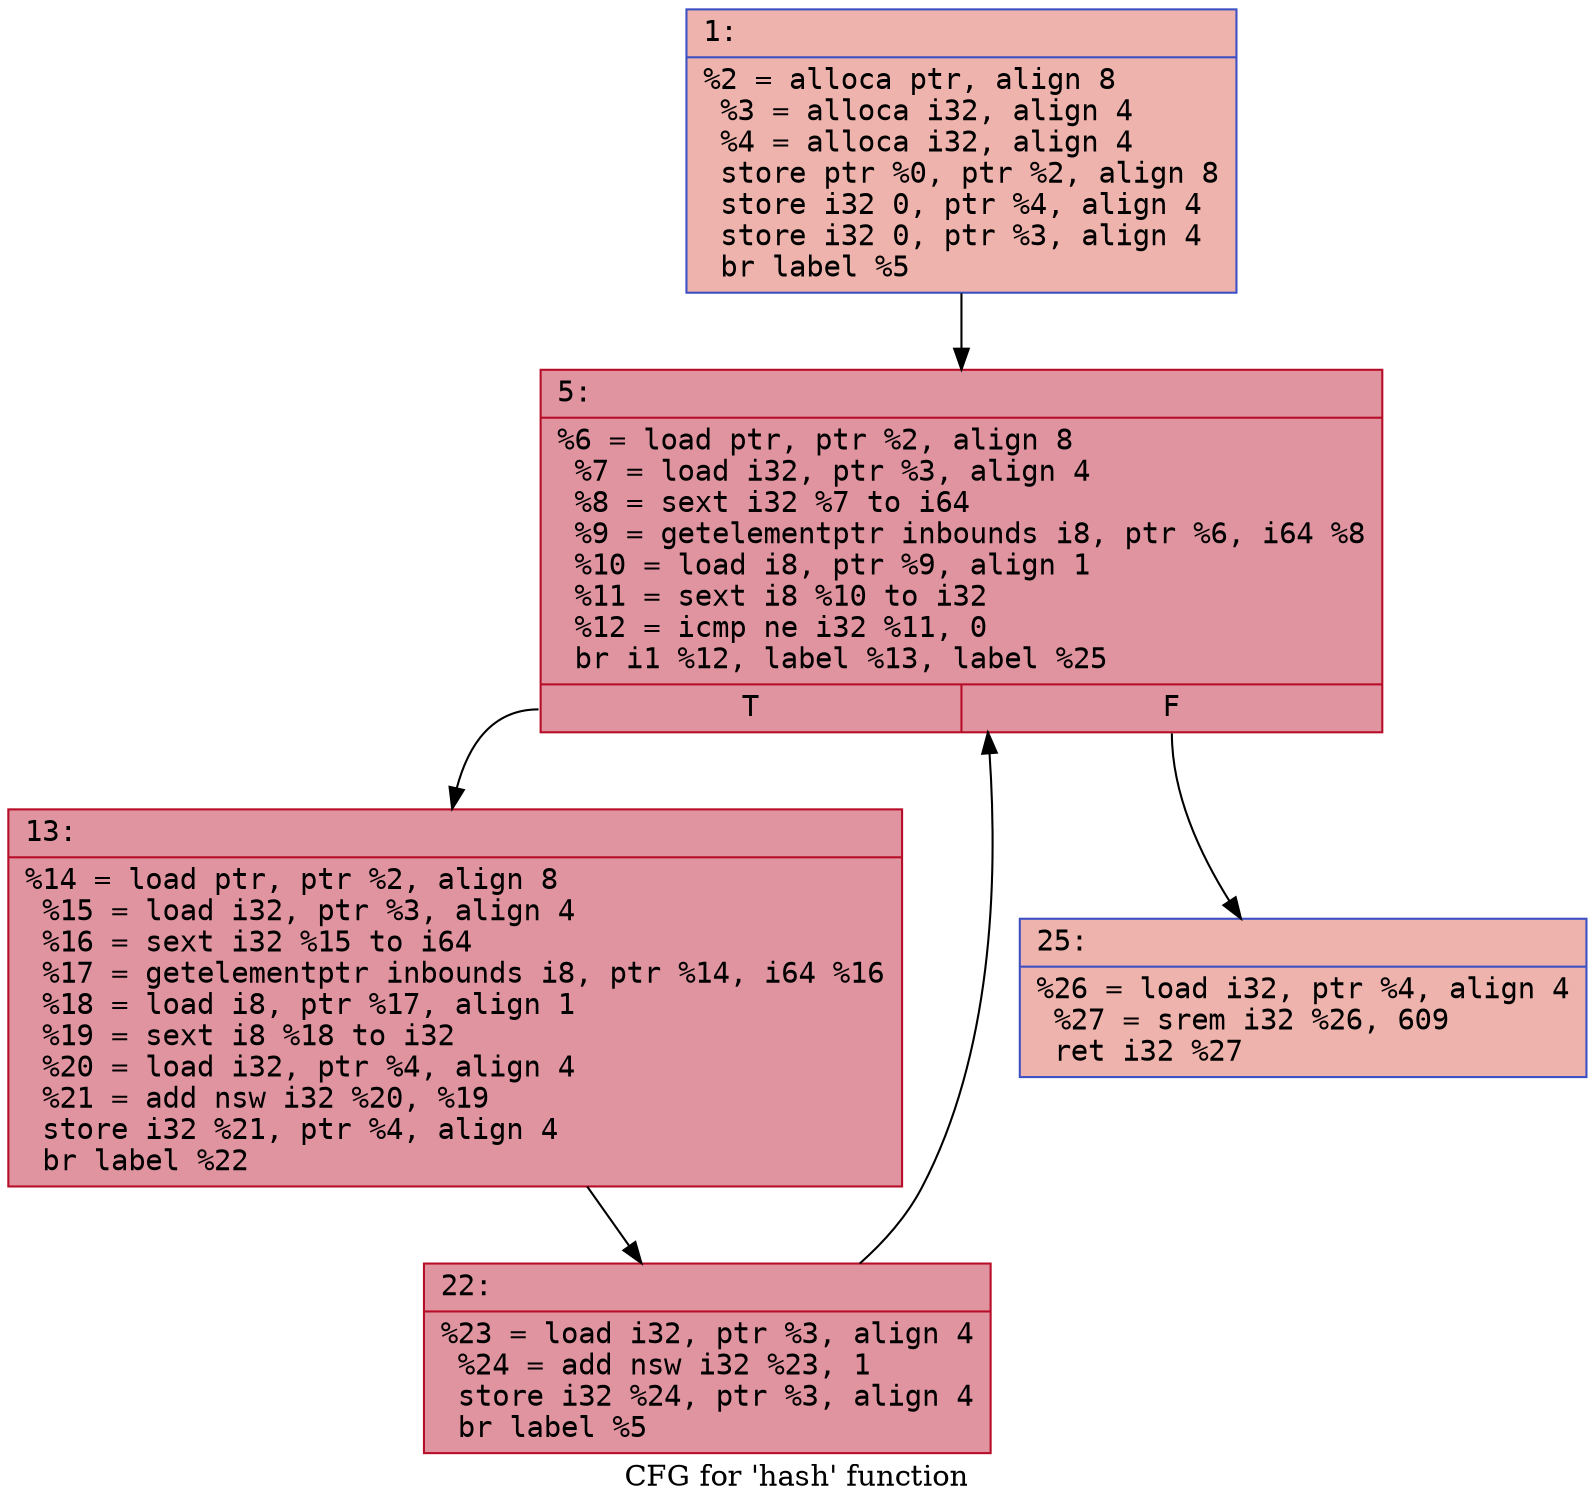 digraph "CFG for 'hash' function" {
	label="CFG for 'hash' function";

	Node0x6000005a7d40 [shape=record,color="#3d50c3ff", style=filled, fillcolor="#d6524470" fontname="Courier",label="{1:\l|  %2 = alloca ptr, align 8\l  %3 = alloca i32, align 4\l  %4 = alloca i32, align 4\l  store ptr %0, ptr %2, align 8\l  store i32 0, ptr %4, align 4\l  store i32 0, ptr %3, align 4\l  br label %5\l}"];
	Node0x6000005a7d40 -> Node0x6000005a7d90[tooltip="1 -> 5\nProbability 100.00%" ];
	Node0x6000005a7d90 [shape=record,color="#b70d28ff", style=filled, fillcolor="#b70d2870" fontname="Courier",label="{5:\l|  %6 = load ptr, ptr %2, align 8\l  %7 = load i32, ptr %3, align 4\l  %8 = sext i32 %7 to i64\l  %9 = getelementptr inbounds i8, ptr %6, i64 %8\l  %10 = load i8, ptr %9, align 1\l  %11 = sext i8 %10 to i32\l  %12 = icmp ne i32 %11, 0\l  br i1 %12, label %13, label %25\l|{<s0>T|<s1>F}}"];
	Node0x6000005a7d90:s0 -> Node0x6000005a7de0[tooltip="5 -> 13\nProbability 96.88%" ];
	Node0x6000005a7d90:s1 -> Node0x6000005a7e80[tooltip="5 -> 25\nProbability 3.12%" ];
	Node0x6000005a7de0 [shape=record,color="#b70d28ff", style=filled, fillcolor="#b70d2870" fontname="Courier",label="{13:\l|  %14 = load ptr, ptr %2, align 8\l  %15 = load i32, ptr %3, align 4\l  %16 = sext i32 %15 to i64\l  %17 = getelementptr inbounds i8, ptr %14, i64 %16\l  %18 = load i8, ptr %17, align 1\l  %19 = sext i8 %18 to i32\l  %20 = load i32, ptr %4, align 4\l  %21 = add nsw i32 %20, %19\l  store i32 %21, ptr %4, align 4\l  br label %22\l}"];
	Node0x6000005a7de0 -> Node0x6000005a7e30[tooltip="13 -> 22\nProbability 100.00%" ];
	Node0x6000005a7e30 [shape=record,color="#b70d28ff", style=filled, fillcolor="#b70d2870" fontname="Courier",label="{22:\l|  %23 = load i32, ptr %3, align 4\l  %24 = add nsw i32 %23, 1\l  store i32 %24, ptr %3, align 4\l  br label %5\l}"];
	Node0x6000005a7e30 -> Node0x6000005a7d90[tooltip="22 -> 5\nProbability 100.00%" ];
	Node0x6000005a7e80 [shape=record,color="#3d50c3ff", style=filled, fillcolor="#d6524470" fontname="Courier",label="{25:\l|  %26 = load i32, ptr %4, align 4\l  %27 = srem i32 %26, 609\l  ret i32 %27\l}"];
}
